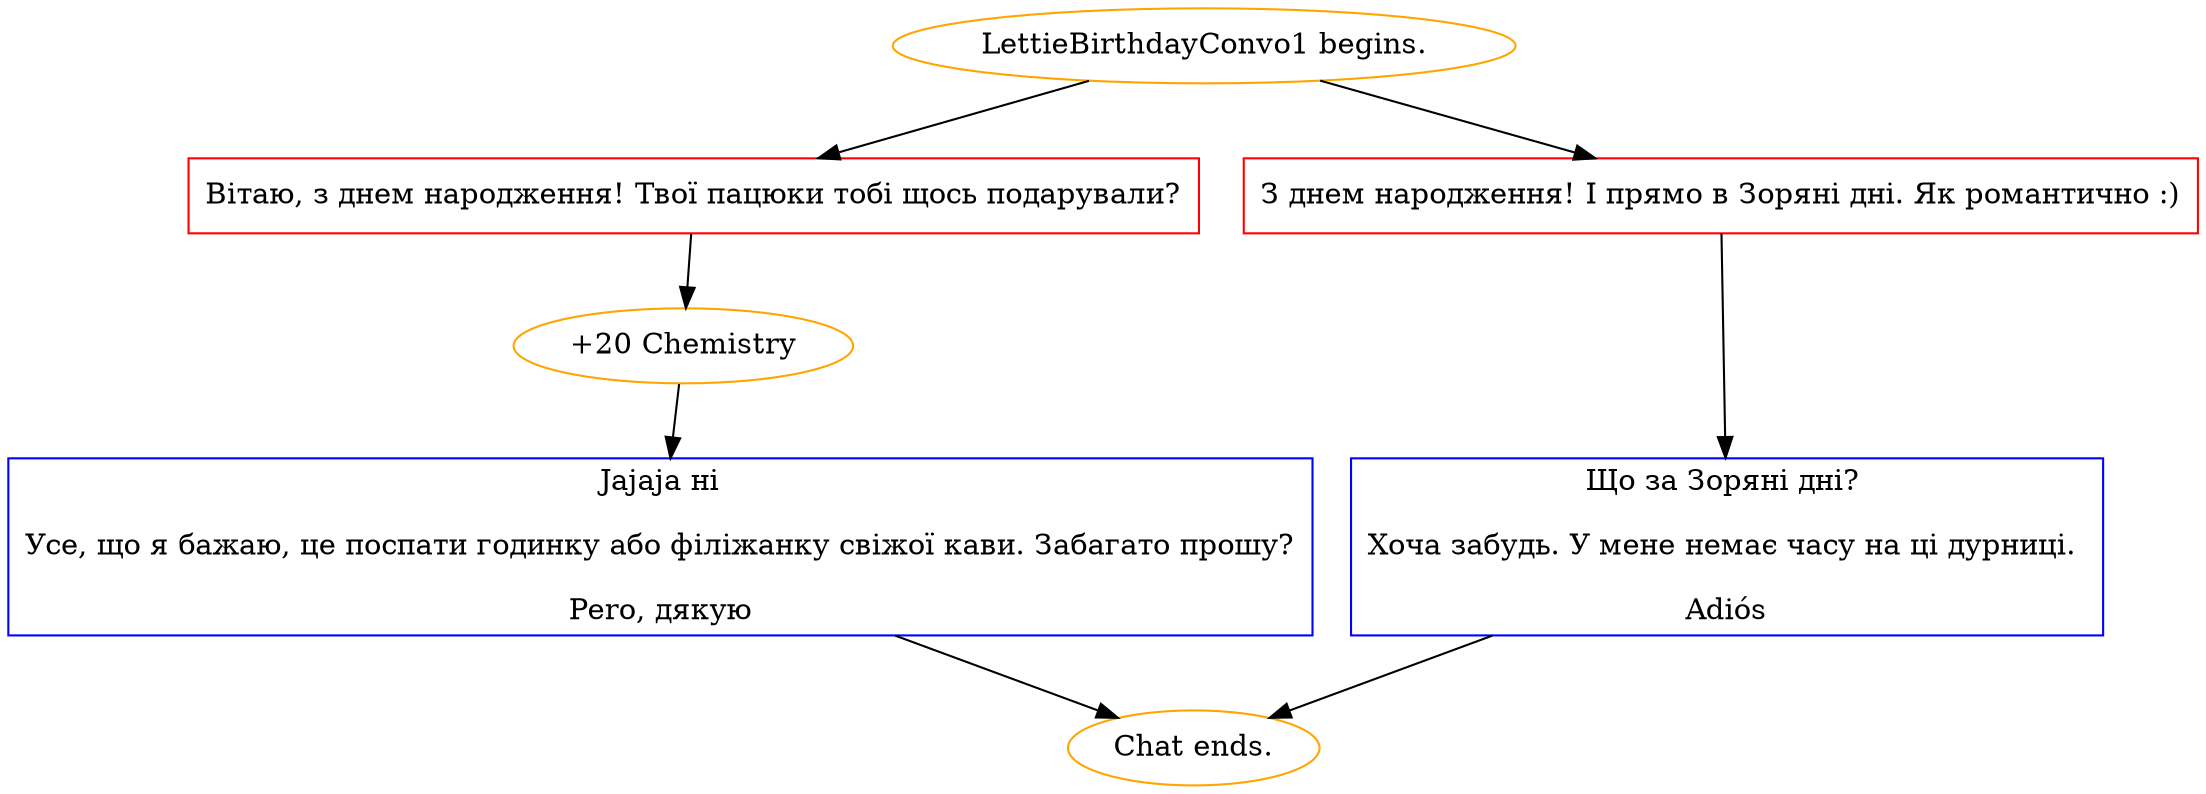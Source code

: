 digraph {
	"LettieBirthdayConvo1 begins." [color=orange];
		"LettieBirthdayConvo1 begins." -> j773380017;
		"LettieBirthdayConvo1 begins." -> j2532779559;
	j773380017 [label="Вітаю, з днем народження! Твої пацюки тобі щось подарували?",shape=box,color=red];
		j773380017 -> j2596186312;
	j2532779559 [label="З днем ​​народження! І прямо в Зоряні дні. Як романтично :)",shape=box,color=red];
		j2532779559 -> j2958972522;
	j2596186312 [label="+20 Chemistry",color=orange];
		j2596186312 -> j1670013261;
	j2958972522 [label="Що за Зоряні дні? 
Хоча забудь. У мене немає часу на ці дурниці. 
Adiós",shape=box,color=blue];
		j2958972522 -> "Chat ends.";
	j1670013261 [label="Jajaja ні
Усе, що я бажаю, це поспати годинку або філіжанку свіжої кави. Забагато прошу?
Pero, дякую",shape=box,color=blue];
		j1670013261 -> "Chat ends.";
	"Chat ends." [color=orange];
}